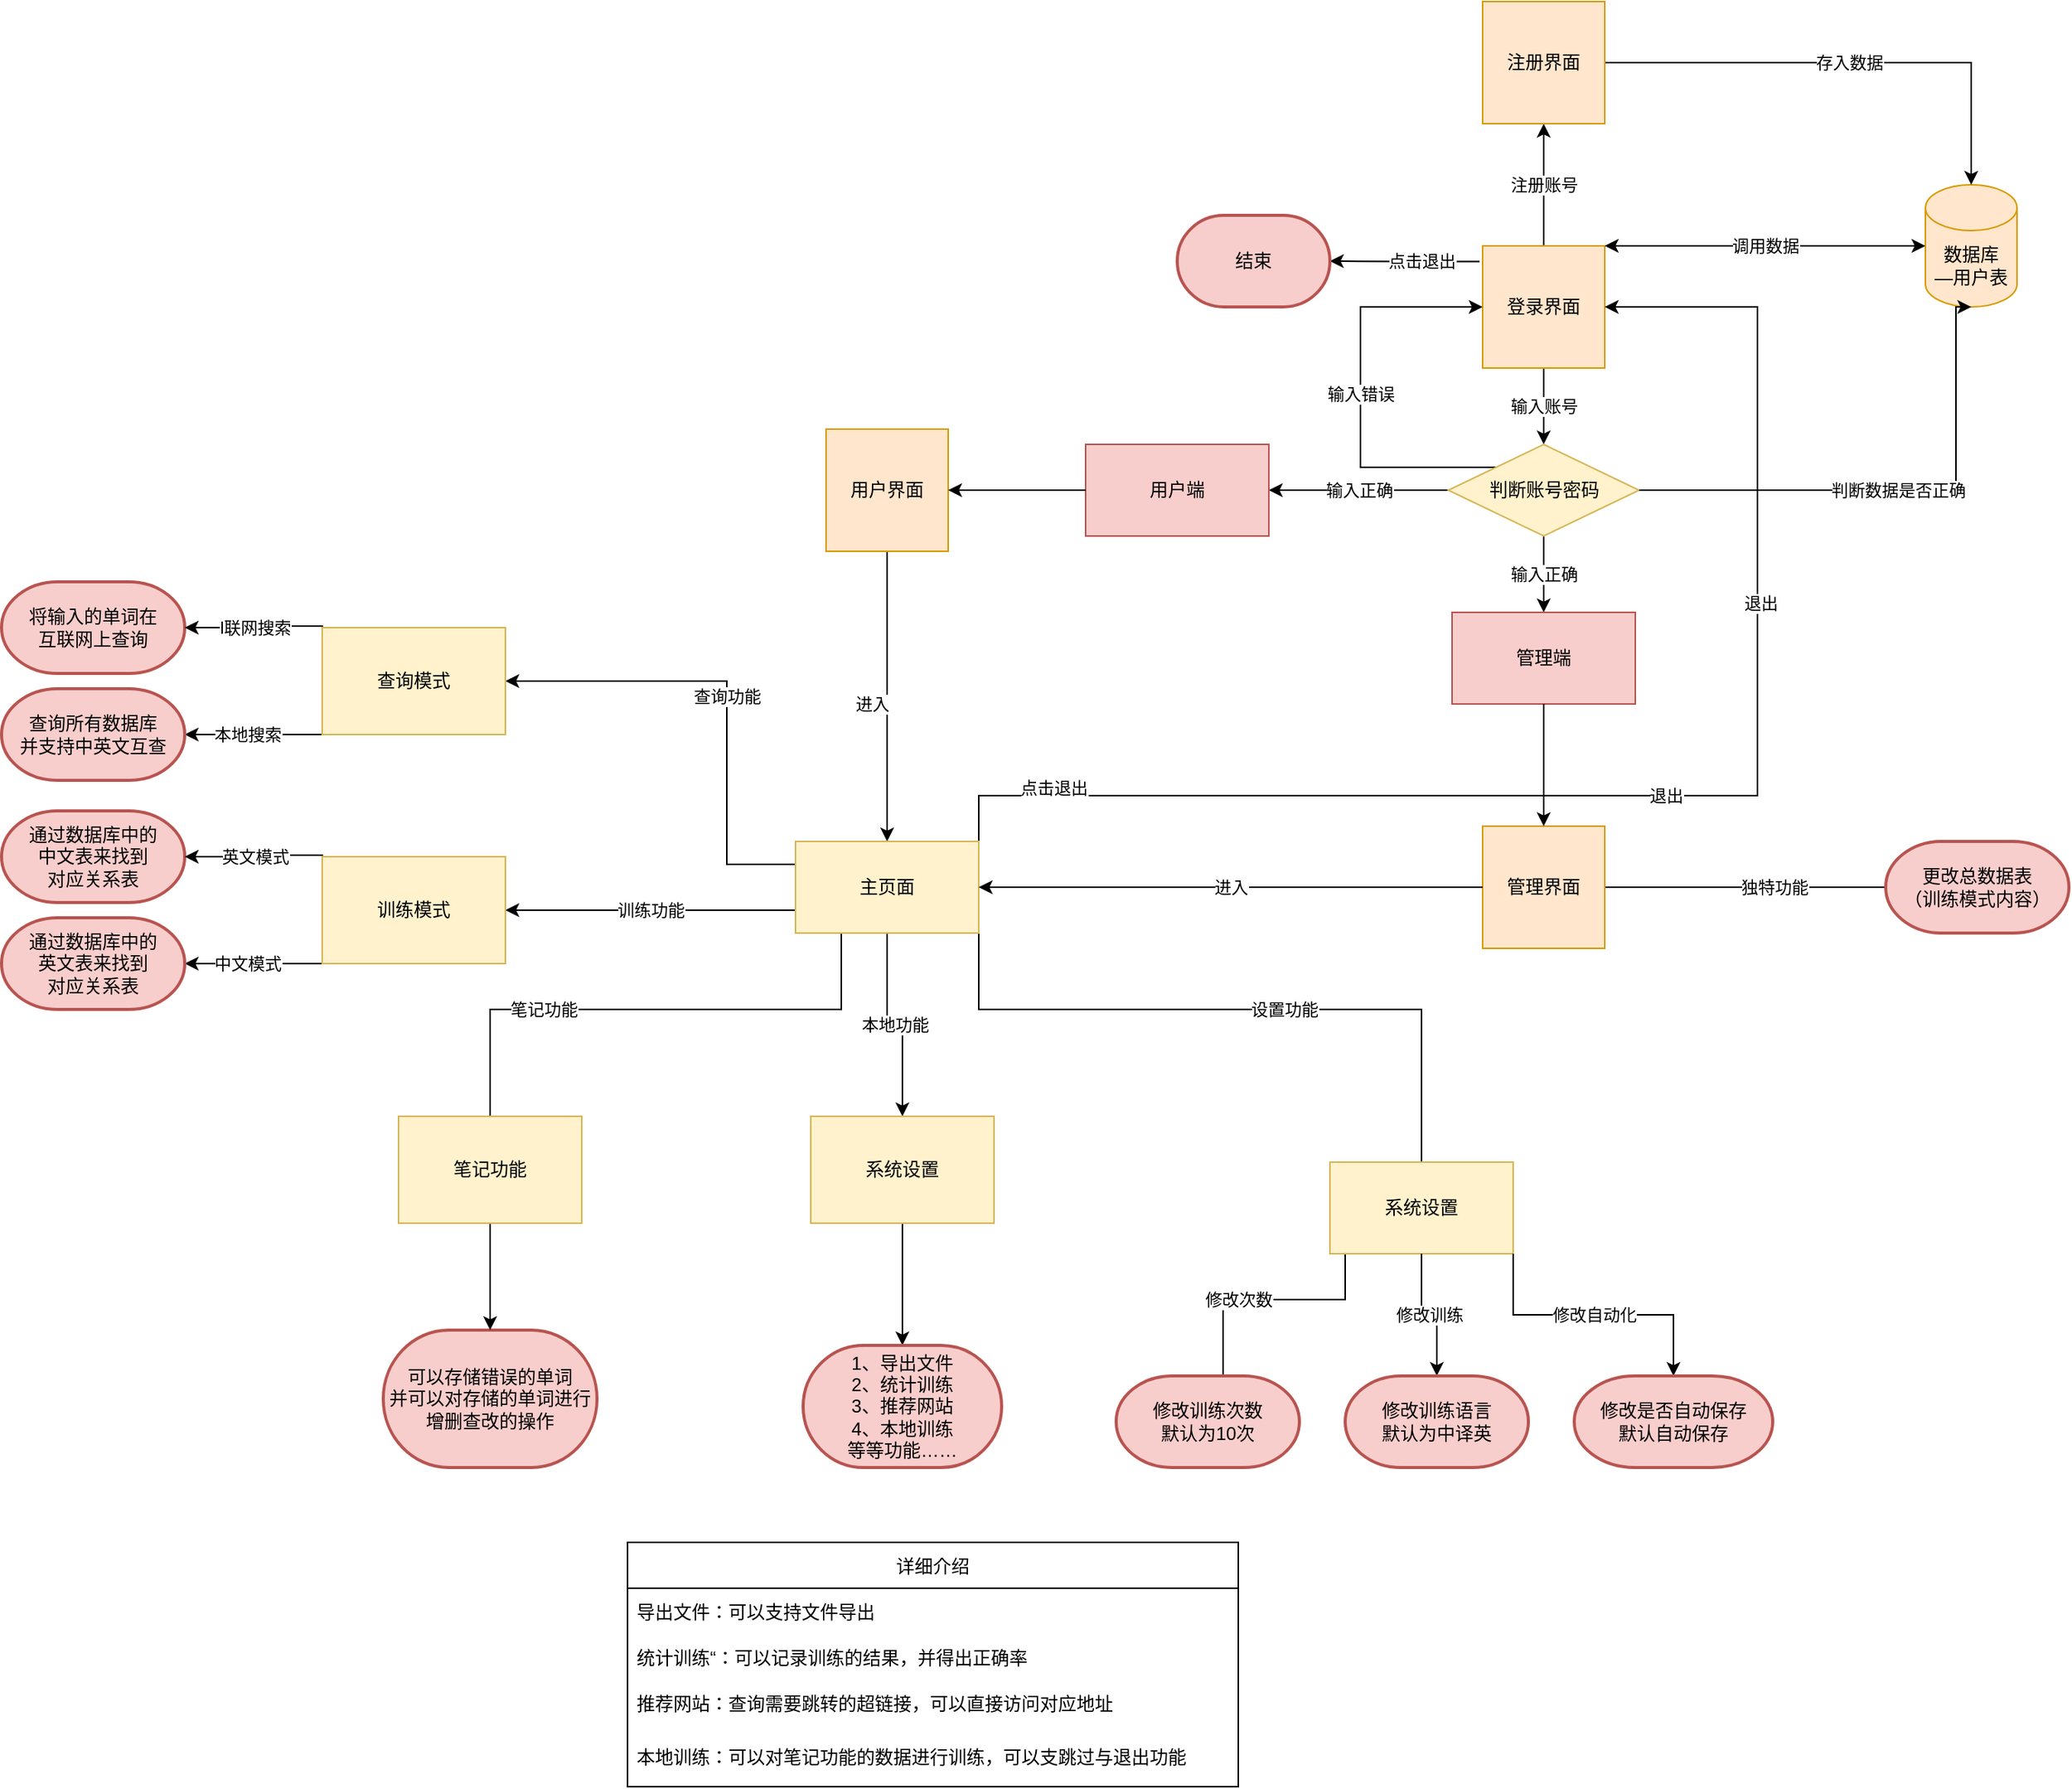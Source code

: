 <mxfile version="20.2.3" type="device"><diagram id="kx0Xfpf7DLod_m0P5XBO" name="第 1 页"><mxGraphModel dx="2952" dy="860" grid="1" gridSize="10" guides="1" tooltips="1" connect="1" arrows="1" fold="1" page="1" pageScale="1" pageWidth="827" pageHeight="1169" math="0" shadow="0"><root><mxCell id="0"/><mxCell id="1" parent="0"/><mxCell id="GpS1q9wYKN4MfFNTs20u-1" value="输入账号" style="edgeStyle=orthogonalEdgeStyle;rounded=0;orthogonalLoop=1;jettySize=auto;html=1;" edge="1" parent="1" source="GpS1q9wYKN4MfFNTs20u-3" target="GpS1q9wYKN4MfFNTs20u-11"><mxGeometry relative="1" as="geometry"/></mxCell><mxCell id="GpS1q9wYKN4MfFNTs20u-2" value="注册账号" style="edgeStyle=orthogonalEdgeStyle;rounded=0;orthogonalLoop=1;jettySize=auto;html=1;" edge="1" parent="1" source="GpS1q9wYKN4MfFNTs20u-3" target="GpS1q9wYKN4MfFNTs20u-42"><mxGeometry relative="1" as="geometry"/></mxCell><mxCell id="GpS1q9wYKN4MfFNTs20u-3" value="登录界面" style="whiteSpace=wrap;html=1;aspect=fixed;fillColor=#ffe6cc;strokeColor=#d79b00;" vertex="1" parent="1"><mxGeometry x="90" y="160" width="80" height="80" as="geometry"/></mxCell><mxCell id="GpS1q9wYKN4MfFNTs20u-4" value="数据库&lt;br&gt;—用户表" style="shape=cylinder3;whiteSpace=wrap;html=1;boundedLbl=1;backgroundOutline=1;size=15;fillColor=#ffe6cc;strokeColor=#d79b00;" vertex="1" parent="1"><mxGeometry x="380" y="120" width="60" height="80" as="geometry"/></mxCell><mxCell id="GpS1q9wYKN4MfFNTs20u-5" value="进入" style="edgeStyle=orthogonalEdgeStyle;rounded=0;orthogonalLoop=1;jettySize=auto;html=1;" edge="1" parent="1" source="GpS1q9wYKN4MfFNTs20u-6" target="GpS1q9wYKN4MfFNTs20u-21"><mxGeometry x="0.053" y="-10" relative="1" as="geometry"><mxPoint as="offset"/></mxGeometry></mxCell><mxCell id="GpS1q9wYKN4MfFNTs20u-6" value="用户界面" style="whiteSpace=wrap;html=1;aspect=fixed;fillColor=#ffe6cc;strokeColor=#d79b00;" vertex="1" parent="1"><mxGeometry x="-340" y="280" width="80" height="80" as="geometry"/></mxCell><mxCell id="GpS1q9wYKN4MfFNTs20u-7" style="edgeStyle=orthogonalEdgeStyle;rounded=0;orthogonalLoop=1;jettySize=auto;html=1;exitX=1;exitY=0.5;exitDx=0;exitDy=0;entryX=0.042;entryY=0.304;entryDx=0;entryDy=0;entryPerimeter=0;" edge="1" parent="1" source="GpS1q9wYKN4MfFNTs20u-8" target="GpS1q9wYKN4MfFNTs20u-44"><mxGeometry relative="1" as="geometry"><mxPoint x="414.0" y="580" as="targetPoint"/><Array as="points"><mxPoint x="419" y="580"/></Array></mxGeometry></mxCell><mxCell id="GpS1q9wYKN4MfFNTs20u-50" value="独特功能" style="edgeLabel;html=1;align=center;verticalAlign=middle;resizable=0;points=[];" vertex="1" connectable="0" parent="GpS1q9wYKN4MfFNTs20u-7"><mxGeometry x="-0.301" relative="1" as="geometry"><mxPoint x="-1" as="offset"/></mxGeometry></mxCell><mxCell id="GpS1q9wYKN4MfFNTs20u-8" value="管理界面" style="whiteSpace=wrap;html=1;aspect=fixed;fillColor=#ffe6cc;strokeColor=#d79b00;" vertex="1" parent="1"><mxGeometry x="90" y="540" width="80" height="80" as="geometry"/></mxCell><mxCell id="GpS1q9wYKN4MfFNTs20u-9" value="输入正确" style="edgeStyle=orthogonalEdgeStyle;rounded=0;orthogonalLoop=1;jettySize=auto;html=1;" edge="1" parent="1" source="GpS1q9wYKN4MfFNTs20u-11" target="GpS1q9wYKN4MfFNTs20u-15"><mxGeometry relative="1" as="geometry"><mxPoint x="130" y="440" as="targetPoint"/></mxGeometry></mxCell><mxCell id="GpS1q9wYKN4MfFNTs20u-10" value="输入正确" style="edgeStyle=orthogonalEdgeStyle;rounded=0;orthogonalLoop=1;jettySize=auto;html=1;exitX=0;exitY=0.5;exitDx=0;exitDy=0;entryX=1;entryY=0.5;entryDx=0;entryDy=0;" edge="1" parent="1" source="GpS1q9wYKN4MfFNTs20u-11" target="GpS1q9wYKN4MfFNTs20u-14"><mxGeometry relative="1" as="geometry"/></mxCell><mxCell id="GpS1q9wYKN4MfFNTs20u-49" value="输入错误" style="edgeStyle=orthogonalEdgeStyle;rounded=0;orthogonalLoop=1;jettySize=auto;html=1;exitX=0;exitY=0;exitDx=0;exitDy=0;entryX=0;entryY=0.5;entryDx=0;entryDy=0;" edge="1" parent="1" source="GpS1q9wYKN4MfFNTs20u-11" target="GpS1q9wYKN4MfFNTs20u-3"><mxGeometry relative="1" as="geometry"><Array as="points"><mxPoint x="10" y="305"/><mxPoint x="10" y="200"/></Array></mxGeometry></mxCell><mxCell id="GpS1q9wYKN4MfFNTs20u-11" value="判断账号密码" style="rhombus;whiteSpace=wrap;html=1;fillColor=#fff2cc;strokeColor=#d6b656;" vertex="1" parent="1"><mxGeometry x="67.5" y="290" width="125" height="60" as="geometry"/></mxCell><mxCell id="GpS1q9wYKN4MfFNTs20u-12" value="" style="edgeStyle=orthogonalEdgeStyle;rounded=0;orthogonalLoop=1;jettySize=auto;html=1;exitX=-0.025;exitY=0.128;exitDx=0;exitDy=0;exitPerimeter=0;entryX=1;entryY=0.5;entryDx=0;entryDy=0;entryPerimeter=0;" edge="1" parent="1" target="GpS1q9wYKN4MfFNTs20u-19" source="GpS1q9wYKN4MfFNTs20u-3"><mxGeometry relative="1" as="geometry"><mxPoint x="45" y="150" as="sourcePoint"/><Array as="points"/><mxPoint x="-100" y="120" as="targetPoint"/></mxGeometry></mxCell><mxCell id="GpS1q9wYKN4MfFNTs20u-13" value="点击退出" style="edgeLabel;html=1;align=center;verticalAlign=middle;resizable=0;points=[];" vertex="1" connectable="0" parent="GpS1q9wYKN4MfFNTs20u-12"><mxGeometry x="0.605" y="-2" relative="1" as="geometry"><mxPoint x="41" y="2" as="offset"/></mxGeometry></mxCell><mxCell id="GpS1q9wYKN4MfFNTs20u-14" value="用户端" style="whiteSpace=wrap;html=1;strokeColor=#b85450;fillColor=#f8cecc;" vertex="1" parent="1"><mxGeometry x="-170" y="290" width="120" height="60" as="geometry"/></mxCell><mxCell id="GpS1q9wYKN4MfFNTs20u-15" value="管理端" style="whiteSpace=wrap;html=1;strokeColor=#b85450;fillColor=#f8cecc;" vertex="1" parent="1"><mxGeometry x="70" y="400" width="120" height="60" as="geometry"/></mxCell><mxCell id="GpS1q9wYKN4MfFNTs20u-16" value="" style="endArrow=classic;html=1;entryX=1;entryY=0.5;entryDx=0;entryDy=0;exitX=0;exitY=0.5;exitDx=0;exitDy=0;" edge="1" parent="1" source="GpS1q9wYKN4MfFNTs20u-14" target="GpS1q9wYKN4MfFNTs20u-6"><mxGeometry width="50" height="50" relative="1" as="geometry"><mxPoint x="133" y="490" as="sourcePoint"/><mxPoint x="83" y="540" as="targetPoint"/></mxGeometry></mxCell><mxCell id="GpS1q9wYKN4MfFNTs20u-17" value="" style="endArrow=classic;html=1;exitX=0.5;exitY=1;exitDx=0;exitDy=0;" edge="1" parent="1" source="GpS1q9wYKN4MfFNTs20u-15" target="GpS1q9wYKN4MfFNTs20u-8"><mxGeometry width="50" height="50" relative="1" as="geometry"><mxPoint x="130" y="690" as="sourcePoint"/><mxPoint x="180" y="640" as="targetPoint"/></mxGeometry></mxCell><mxCell id="GpS1q9wYKN4MfFNTs20u-18" value="调用数据" style="endArrow=classic;startArrow=classic;html=1;exitX=1;exitY=0;exitDx=0;exitDy=0;entryX=0;entryY=0.5;entryDx=0;entryDy=0;entryPerimeter=0;" edge="1" parent="1" source="GpS1q9wYKN4MfFNTs20u-3" target="GpS1q9wYKN4MfFNTs20u-4"><mxGeometry width="50" height="50" relative="1" as="geometry"><mxPoint x="200" y="250" as="sourcePoint"/><mxPoint x="250" y="200" as="targetPoint"/></mxGeometry></mxCell><mxCell id="GpS1q9wYKN4MfFNTs20u-19" value="结束" style="strokeWidth=2;html=1;shape=mxgraph.flowchart.terminator;whiteSpace=wrap;fillColor=#f8cecc;strokeColor=#b85450;" vertex="1" parent="1"><mxGeometry x="-110" y="140" width="100" height="60" as="geometry"/></mxCell><mxCell id="GpS1q9wYKN4MfFNTs20u-82" value="退出" style="edgeStyle=orthogonalEdgeStyle;rounded=0;orthogonalLoop=1;jettySize=auto;html=1;exitX=1;exitY=0;exitDx=0;exitDy=0;entryX=1;entryY=0.5;entryDx=0;entryDy=0;" edge="1" parent="1" source="GpS1q9wYKN4MfFNTs20u-21" target="GpS1q9wYKN4MfFNTs20u-3"><mxGeometry relative="1" as="geometry"><mxPoint x="-150" y="510" as="targetPoint"/><Array as="points"><mxPoint x="-240" y="520"/><mxPoint x="270" y="520"/><mxPoint x="270" y="200"/></Array></mxGeometry></mxCell><mxCell id="GpS1q9wYKN4MfFNTs20u-84" value="退出" style="edgeLabel;html=1;align=center;verticalAlign=middle;resizable=0;points=[];" vertex="1" connectable="0" parent="GpS1q9wYKN4MfFNTs20u-82"><mxGeometry x="0.387" y="-2" relative="1" as="geometry"><mxPoint as="offset"/></mxGeometry></mxCell><mxCell id="GpS1q9wYKN4MfFNTs20u-91" value="点击退出" style="edgeLabel;html=1;align=center;verticalAlign=middle;resizable=0;points=[];" vertex="1" connectable="0" parent="GpS1q9wYKN4MfFNTs20u-82"><mxGeometry x="-0.835" y="5" relative="1" as="geometry"><mxPoint as="offset"/></mxGeometry></mxCell><mxCell id="GpS1q9wYKN4MfFNTs20u-86" value="查询功能" style="edgeStyle=orthogonalEdgeStyle;rounded=0;orthogonalLoop=1;jettySize=auto;html=1;exitX=0;exitY=0.25;exitDx=0;exitDy=0;entryX=1;entryY=0.5;entryDx=0;entryDy=0;" edge="1" parent="1" source="GpS1q9wYKN4MfFNTs20u-21" target="GpS1q9wYKN4MfFNTs20u-103"><mxGeometry relative="1" as="geometry"><mxPoint x="-560" y="440" as="targetPoint"/><Array as="points"><mxPoint x="-405" y="565"/><mxPoint x="-405" y="445"/></Array></mxGeometry></mxCell><mxCell id="GpS1q9wYKN4MfFNTs20u-87" value="训练功能" style="edgeStyle=orthogonalEdgeStyle;rounded=0;orthogonalLoop=1;jettySize=auto;html=1;exitX=0;exitY=0.75;exitDx=0;exitDy=0;entryX=1;entryY=0.5;entryDx=0;entryDy=0;" edge="1" parent="1" source="GpS1q9wYKN4MfFNTs20u-21" target="GpS1q9wYKN4MfFNTs20u-96"><mxGeometry relative="1" as="geometry"><mxPoint x="-450" y="594.75" as="targetPoint"/><Array as="points"/></mxGeometry></mxCell><mxCell id="GpS1q9wYKN4MfFNTs20u-88" value="笔记功能" style="edgeStyle=orthogonalEdgeStyle;rounded=0;orthogonalLoop=1;jettySize=auto;html=1;exitX=0.25;exitY=1;exitDx=0;exitDy=0;entryX=0.5;entryY=0;entryDx=0;entryDy=0;" edge="1" parent="1" source="GpS1q9wYKN4MfFNTs20u-21" target="GpS1q9wYKN4MfFNTs20u-105"><mxGeometry relative="1" as="geometry"><mxPoint x="-460" y="790" as="targetPoint"/><Array as="points"><mxPoint x="-330" y="660"/><mxPoint x="-560" y="660"/><mxPoint x="-560" y="800"/></Array></mxGeometry></mxCell><mxCell id="GpS1q9wYKN4MfFNTs20u-89" value="本地功能" style="edgeStyle=orthogonalEdgeStyle;rounded=0;orthogonalLoop=1;jettySize=auto;html=1;exitX=0.5;exitY=1;exitDx=0;exitDy=0;entryX=0.5;entryY=0;entryDx=0;entryDy=0;" edge="1" parent="1" source="GpS1q9wYKN4MfFNTs20u-21" target="GpS1q9wYKN4MfFNTs20u-108"><mxGeometry relative="1" as="geometry"><mxPoint x="-299" y="720" as="targetPoint"/></mxGeometry></mxCell><mxCell id="GpS1q9wYKN4MfFNTs20u-90" value="设置功能" style="edgeStyle=orthogonalEdgeStyle;rounded=0;orthogonalLoop=1;jettySize=auto;html=1;exitX=1;exitY=1;exitDx=0;exitDy=0;entryX=0.5;entryY=0;entryDx=0;entryDy=0;" edge="1" parent="1" source="GpS1q9wYKN4MfFNTs20u-21" target="GpS1q9wYKN4MfFNTs20u-65"><mxGeometry relative="1" as="geometry"><mxPoint x="220" y="820" as="targetPoint"/><mxPoint x="-190.0" y="640" as="sourcePoint"/><Array as="points"><mxPoint x="-240" y="660"/><mxPoint x="50" y="660"/><mxPoint x="50" y="790"/></Array></mxGeometry></mxCell><mxCell id="GpS1q9wYKN4MfFNTs20u-21" value="主页面" style="rounded=0;whiteSpace=wrap;html=1;fillColor=#fff2cc;strokeColor=#d6b656;" vertex="1" parent="1"><mxGeometry x="-360" y="550" width="120" height="60" as="geometry"/></mxCell><mxCell id="GpS1q9wYKN4MfFNTs20u-26" value="进入" style="endArrow=classic;html=1;exitX=0;exitY=0.5;exitDx=0;exitDy=0;entryX=1;entryY=0.5;entryDx=0;entryDy=0;" edge="1" parent="1" source="GpS1q9wYKN4MfFNTs20u-8" target="GpS1q9wYKN4MfFNTs20u-21"><mxGeometry width="50" height="50" relative="1" as="geometry"><mxPoint x="-70" y="580" as="sourcePoint"/><mxPoint x="-20" y="530" as="targetPoint"/></mxGeometry></mxCell><mxCell id="GpS1q9wYKN4MfFNTs20u-29" style="edgeStyle=orthogonalEdgeStyle;rounded=0;orthogonalLoop=1;jettySize=auto;html=1;exitX=0.5;exitY=1;exitDx=0;exitDy=0;exitPerimeter=0;" edge="1" parent="1"><mxGeometry relative="1" as="geometry"><mxPoint x="-300" y="1070" as="sourcePoint"/><mxPoint x="-300" y="1070" as="targetPoint"/></mxGeometry></mxCell><mxCell id="GpS1q9wYKN4MfFNTs20u-41" value="存入数据" style="edgeStyle=orthogonalEdgeStyle;rounded=0;orthogonalLoop=1;jettySize=auto;html=1;exitX=1;exitY=0.5;exitDx=0;exitDy=0;" edge="1" parent="1" source="GpS1q9wYKN4MfFNTs20u-42" target="GpS1q9wYKN4MfFNTs20u-4"><mxGeometry relative="1" as="geometry"/></mxCell><mxCell id="GpS1q9wYKN4MfFNTs20u-42" value="注册界面" style="whiteSpace=wrap;html=1;aspect=fixed;fillColor=#ffe6cc;strokeColor=#d79b00;" vertex="1" parent="1"><mxGeometry x="90" width="80" height="80" as="geometry"/></mxCell><mxCell id="GpS1q9wYKN4MfFNTs20u-44" value="更改总数据表&lt;br&gt;（训练模式内容）" style="strokeWidth=2;html=1;shape=mxgraph.flowchart.terminator;whiteSpace=wrap;fontFamily=Helvetica;fontSize=12;fontColor=#000000;align=center;strokeColor=#b85450;fillColor=#f8cecc;" vertex="1" parent="1"><mxGeometry x="354" y="550" width="120" height="60" as="geometry"/></mxCell><mxCell id="GpS1q9wYKN4MfFNTs20u-47" value="判断数据是否正确" style="edgeStyle=orthogonalEdgeStyle;rounded=0;orthogonalLoop=1;jettySize=auto;html=1;exitX=1;exitY=0.5;exitDx=0;exitDy=0;entryX=0.5;entryY=1;entryDx=0;entryDy=0;entryPerimeter=0;" edge="1" parent="1" source="GpS1q9wYKN4MfFNTs20u-11" target="GpS1q9wYKN4MfFNTs20u-4"><mxGeometry relative="1" as="geometry"><Array as="points"><mxPoint x="400" y="320"/></Array></mxGeometry></mxCell><mxCell id="GpS1q9wYKN4MfFNTs20u-64" value="修改次数" style="edgeStyle=orthogonalEdgeStyle;rounded=0;orthogonalLoop=1;jettySize=auto;html=1;exitX=0;exitY=1;exitDx=0;exitDy=0;entryX=0.5;entryY=0;entryDx=0;entryDy=0;entryPerimeter=0;" edge="1" parent="1" source="GpS1q9wYKN4MfFNTs20u-65" target="GpS1q9wYKN4MfFNTs20u-66"><mxGeometry relative="1" as="geometry"><mxPoint x="-180" y="960" as="targetPoint"/><Array as="points"><mxPoint y="850"/><mxPoint x="-80" y="850"/><mxPoint x="-80" y="920"/><mxPoint x="-90" y="920"/></Array></mxGeometry></mxCell><mxCell id="GpS1q9wYKN4MfFNTs20u-65" value="系统设置" style="whiteSpace=wrap;html=1;rounded=0;strokeColor=#d6b656;fillColor=#fff2cc;" vertex="1" parent="1"><mxGeometry x="-10" y="760" width="120" height="60" as="geometry"/></mxCell><mxCell id="GpS1q9wYKN4MfFNTs20u-66" value="修改训练次数&lt;br&gt;默认为10次" style="strokeWidth=2;html=1;shape=mxgraph.flowchart.terminator;whiteSpace=wrap;fontFamily=Helvetica;fontSize=12;align=center;strokeColor=#b85450;fillColor=#f8cecc;" vertex="1" parent="1"><mxGeometry x="-150" y="900" width="120" height="60" as="geometry"/></mxCell><mxCell id="GpS1q9wYKN4MfFNTs20u-67" value="修改训练" style="edgeStyle=orthogonalEdgeStyle;rounded=0;orthogonalLoop=1;jettySize=auto;html=1;exitX=0.5;exitY=1;exitDx=0;exitDy=0;" edge="1" parent="1" source="GpS1q9wYKN4MfFNTs20u-65" target="GpS1q9wYKN4MfFNTs20u-68"><mxGeometry relative="1" as="geometry"><mxPoint x="393.0" y="1290" as="sourcePoint"/></mxGeometry></mxCell><mxCell id="GpS1q9wYKN4MfFNTs20u-68" value="修改训练语言&lt;br&gt;默认为中译英" style="strokeWidth=2;html=1;shape=mxgraph.flowchart.terminator;whiteSpace=wrap;fontFamily=Helvetica;fontSize=12;fontColor=#000000;align=center;strokeColor=#b85450;fillColor=#f8cecc;" vertex="1" parent="1"><mxGeometry y="900" width="120" height="60" as="geometry"/></mxCell><mxCell id="GpS1q9wYKN4MfFNTs20u-69" value="修改自动化" style="edgeStyle=orthogonalEdgeStyle;rounded=0;orthogonalLoop=1;jettySize=auto;html=1;exitX=1;exitY=1;exitDx=0;exitDy=0;entryX=0.5;entryY=0;entryDx=0;entryDy=0;entryPerimeter=0;" edge="1" parent="1" source="GpS1q9wYKN4MfFNTs20u-65" target="GpS1q9wYKN4MfFNTs20u-70"><mxGeometry relative="1" as="geometry"><mxPoint x="-70" y="1120" as="sourcePoint"/><mxPoint x="210" y="900" as="targetPoint"/></mxGeometry></mxCell><mxCell id="GpS1q9wYKN4MfFNTs20u-70" value="修改是否自动保存&lt;br&gt;默认自动保存&lt;br&gt;" style="strokeWidth=2;html=1;shape=mxgraph.flowchart.terminator;whiteSpace=wrap;fontFamily=Helvetica;fontSize=12;align=center;strokeColor=#b85450;fillColor=#f8cecc;" vertex="1" parent="1"><mxGeometry x="150" y="900" width="130" height="60" as="geometry"/></mxCell><mxCell id="GpS1q9wYKN4MfFNTs20u-93" value="中文模式" style="edgeStyle=orthogonalEdgeStyle;rounded=0;orthogonalLoop=1;jettySize=auto;html=1;exitX=0;exitY=1;exitDx=0;exitDy=0;entryX=1;entryY=0.5;entryDx=0;entryDy=0;entryPerimeter=0;" edge="1" parent="1" source="GpS1q9wYKN4MfFNTs20u-96" target="GpS1q9wYKN4MfFNTs20u-95"><mxGeometry x="0.084" relative="1" as="geometry"><Array as="points"><mxPoint x="-680" y="630"/><mxPoint x="-680" y="630"/></Array><mxPoint as="offset"/></mxGeometry></mxCell><mxCell id="GpS1q9wYKN4MfFNTs20u-94" value="通过数据库中的&lt;br&gt;中文表来找到&lt;br&gt;对应关系表" style="strokeWidth=2;html=1;shape=mxgraph.flowchart.terminator;whiteSpace=wrap;fontFamily=Helvetica;fontSize=12;align=center;strokeColor=#b85450;fillColor=#f8cecc;" vertex="1" parent="1"><mxGeometry x="-880" y="530" width="120" height="60" as="geometry"/></mxCell><mxCell id="GpS1q9wYKN4MfFNTs20u-95" value="&lt;span&gt;通过数据库中的&lt;/span&gt;&lt;br&gt;&lt;span&gt;英文表来找到&lt;/span&gt;&lt;br&gt;&lt;span&gt;对应关系表&lt;/span&gt;" style="strokeWidth=2;html=1;shape=mxgraph.flowchart.terminator;whiteSpace=wrap;fontFamily=Helvetica;fontSize=12;align=center;strokeColor=#b85450;fillColor=#f8cecc;" vertex="1" parent="1"><mxGeometry x="-880" y="600" width="120" height="60" as="geometry"/></mxCell><mxCell id="GpS1q9wYKN4MfFNTs20u-98" value="英文模式" style="edgeStyle=orthogonalEdgeStyle;rounded=0;orthogonalLoop=1;jettySize=auto;html=1;exitX=0;exitY=0;exitDx=0;exitDy=0;entryX=1;entryY=0.5;entryDx=0;entryDy=0;entryPerimeter=0;" edge="1" parent="1" source="GpS1q9wYKN4MfFNTs20u-96" target="GpS1q9wYKN4MfFNTs20u-94"><mxGeometry relative="1" as="geometry"><Array as="points"><mxPoint x="-700" y="559"/></Array></mxGeometry></mxCell><mxCell id="GpS1q9wYKN4MfFNTs20u-96" value="训练模式" style="whiteSpace=wrap;html=1;rounded=0;strokeColor=#d6b656;fillColor=#fff2cc;rotation=0;verticalAlign=middle;" vertex="1" parent="1"><mxGeometry x="-670" y="560" width="120" height="70" as="geometry"/></mxCell><mxCell id="GpS1q9wYKN4MfFNTs20u-99" value="本地搜索" style="edgeStyle=orthogonalEdgeStyle;rounded=0;orthogonalLoop=1;jettySize=auto;html=1;exitX=0;exitY=1;exitDx=0;exitDy=0;entryX=1;entryY=0.5;entryDx=0;entryDy=0;entryPerimeter=0;" edge="1" parent="1" source="GpS1q9wYKN4MfFNTs20u-103" target="GpS1q9wYKN4MfFNTs20u-101"><mxGeometry x="0.084" relative="1" as="geometry"><Array as="points"><mxPoint x="-680" y="480"/><mxPoint x="-680" y="480"/></Array><mxPoint as="offset"/></mxGeometry></mxCell><mxCell id="GpS1q9wYKN4MfFNTs20u-100" value="将输入的单词在&lt;br&gt;互联网上查询" style="strokeWidth=2;html=1;shape=mxgraph.flowchart.terminator;whiteSpace=wrap;fontFamily=Helvetica;fontSize=12;align=center;strokeColor=#b85450;fillColor=#f8cecc;" vertex="1" parent="1"><mxGeometry x="-880" y="380" width="120" height="60" as="geometry"/></mxCell><mxCell id="GpS1q9wYKN4MfFNTs20u-101" value="查询所有数据库&lt;br&gt;并支持中英文互查" style="strokeWidth=2;html=1;shape=mxgraph.flowchart.terminator;whiteSpace=wrap;fontFamily=Helvetica;fontSize=12;align=center;strokeColor=#b85450;fillColor=#f8cecc;" vertex="1" parent="1"><mxGeometry x="-880" y="450" width="120" height="60" as="geometry"/></mxCell><mxCell id="GpS1q9wYKN4MfFNTs20u-102" value="l联网搜索" style="edgeStyle=orthogonalEdgeStyle;rounded=0;orthogonalLoop=1;jettySize=auto;html=1;exitX=0;exitY=0;exitDx=0;exitDy=0;entryX=1;entryY=0.5;entryDx=0;entryDy=0;entryPerimeter=0;" edge="1" parent="1" source="GpS1q9wYKN4MfFNTs20u-103" target="GpS1q9wYKN4MfFNTs20u-100"><mxGeometry relative="1" as="geometry"><Array as="points"><mxPoint x="-700" y="409"/></Array></mxGeometry></mxCell><mxCell id="GpS1q9wYKN4MfFNTs20u-103" value="查询模式" style="whiteSpace=wrap;html=1;rounded=0;strokeColor=#d6b656;fillColor=#fff2cc;rotation=0;verticalAlign=middle;" vertex="1" parent="1"><mxGeometry x="-670" y="410" width="120" height="70" as="geometry"/></mxCell><mxCell id="GpS1q9wYKN4MfFNTs20u-104" value="可以存储错误的单词&lt;br&gt;并可以对存储的单词进行增删查改的操作" style="strokeWidth=2;html=1;shape=mxgraph.flowchart.terminator;whiteSpace=wrap;fontFamily=Helvetica;fontSize=12;align=center;strokeColor=#b85450;fillColor=#f8cecc;" vertex="1" parent="1"><mxGeometry x="-630" y="870" width="140" height="90" as="geometry"/></mxCell><mxCell id="GpS1q9wYKN4MfFNTs20u-107" value="" style="edgeStyle=orthogonalEdgeStyle;rounded=0;orthogonalLoop=1;jettySize=auto;html=1;exitX=0.5;exitY=1;exitDx=0;exitDy=0;" edge="1" parent="1" source="GpS1q9wYKN4MfFNTs20u-105" target="GpS1q9wYKN4MfFNTs20u-104"><mxGeometry relative="1" as="geometry"/></mxCell><mxCell id="GpS1q9wYKN4MfFNTs20u-105" value="笔记功能" style="whiteSpace=wrap;html=1;rounded=0;strokeColor=#d6b656;fillColor=#fff2cc;rotation=0;verticalAlign=middle;" vertex="1" parent="1"><mxGeometry x="-620" y="730" width="120" height="70" as="geometry"/></mxCell><mxCell id="GpS1q9wYKN4MfFNTs20u-114" style="edgeStyle=orthogonalEdgeStyle;rounded=0;orthogonalLoop=1;jettySize=auto;html=1;exitX=0.5;exitY=1;exitDx=0;exitDy=0;entryX=0.5;entryY=0;entryDx=0;entryDy=0;entryPerimeter=0;" edge="1" parent="1" source="GpS1q9wYKN4MfFNTs20u-108" target="GpS1q9wYKN4MfFNTs20u-113"><mxGeometry relative="1" as="geometry"/></mxCell><mxCell id="GpS1q9wYKN4MfFNTs20u-108" value="系统设置" style="whiteSpace=wrap;html=1;rounded=0;strokeColor=#d6b656;fillColor=#fff2cc;" vertex="1" parent="1"><mxGeometry x="-350" y="730" width="120" height="70" as="geometry"/></mxCell><mxCell id="GpS1q9wYKN4MfFNTs20u-113" value="1、导出文件&lt;br&gt;2、统计训练&lt;br&gt;3、推荐网站&lt;br&gt;4、本地训练&lt;br&gt;等等功能……" style="strokeWidth=2;html=1;shape=mxgraph.flowchart.terminator;whiteSpace=wrap;fontFamily=Helvetica;fontSize=12;align=center;strokeColor=#b85450;fillColor=#f8cecc;" vertex="1" parent="1"><mxGeometry x="-355" y="880" width="130" height="80" as="geometry"/></mxCell><mxCell id="GpS1q9wYKN4MfFNTs20u-115" value="详细介绍" style="swimlane;fontStyle=0;childLayout=stackLayout;horizontal=1;startSize=30;horizontalStack=0;resizeParent=1;resizeParentMax=0;resizeLast=0;collapsible=1;marginBottom=0;" vertex="1" parent="1"><mxGeometry x="-470" y="1009" width="400" height="160" as="geometry"/></mxCell><mxCell id="GpS1q9wYKN4MfFNTs20u-116" value="导出文件：可以支持文件导出" style="text;strokeColor=none;fillColor=none;align=left;verticalAlign=middle;spacingLeft=4;spacingRight=4;overflow=hidden;points=[[0,0.5],[1,0.5]];portConstraint=eastwest;rotatable=0;" vertex="1" parent="GpS1q9wYKN4MfFNTs20u-115"><mxGeometry y="30" width="400" height="30" as="geometry"/></mxCell><mxCell id="GpS1q9wYKN4MfFNTs20u-117" value="统计训练“：可以记录训练的结果，并得出正确率" style="text;strokeColor=none;fillColor=none;align=left;verticalAlign=middle;spacingLeft=4;spacingRight=4;overflow=hidden;points=[[0,0.5],[1,0.5]];portConstraint=eastwest;rotatable=0;" vertex="1" parent="GpS1q9wYKN4MfFNTs20u-115"><mxGeometry y="60" width="400" height="30" as="geometry"/></mxCell><mxCell id="GpS1q9wYKN4MfFNTs20u-118" value="推荐网站：查询需要跳转的超链接，可以直接访问对应地址" style="text;strokeColor=none;fillColor=none;align=left;verticalAlign=middle;spacingLeft=4;spacingRight=4;overflow=hidden;points=[[0,0.5],[1,0.5]];portConstraint=eastwest;rotatable=0;" vertex="1" parent="GpS1q9wYKN4MfFNTs20u-115"><mxGeometry y="90" width="400" height="30" as="geometry"/></mxCell><mxCell id="GpS1q9wYKN4MfFNTs20u-119" value="本地训练：可以对笔记功能的数据进行训练，可以支跳过与退出功能" style="text;strokeColor=none;fillColor=none;align=left;verticalAlign=middle;spacingLeft=4;spacingRight=4;overflow=hidden;points=[[0,0.5],[1,0.5]];portConstraint=eastwest;rotatable=0;" vertex="1" parent="GpS1q9wYKN4MfFNTs20u-115"><mxGeometry y="120" width="400" height="40" as="geometry"/></mxCell></root></mxGraphModel></diagram></mxfile>